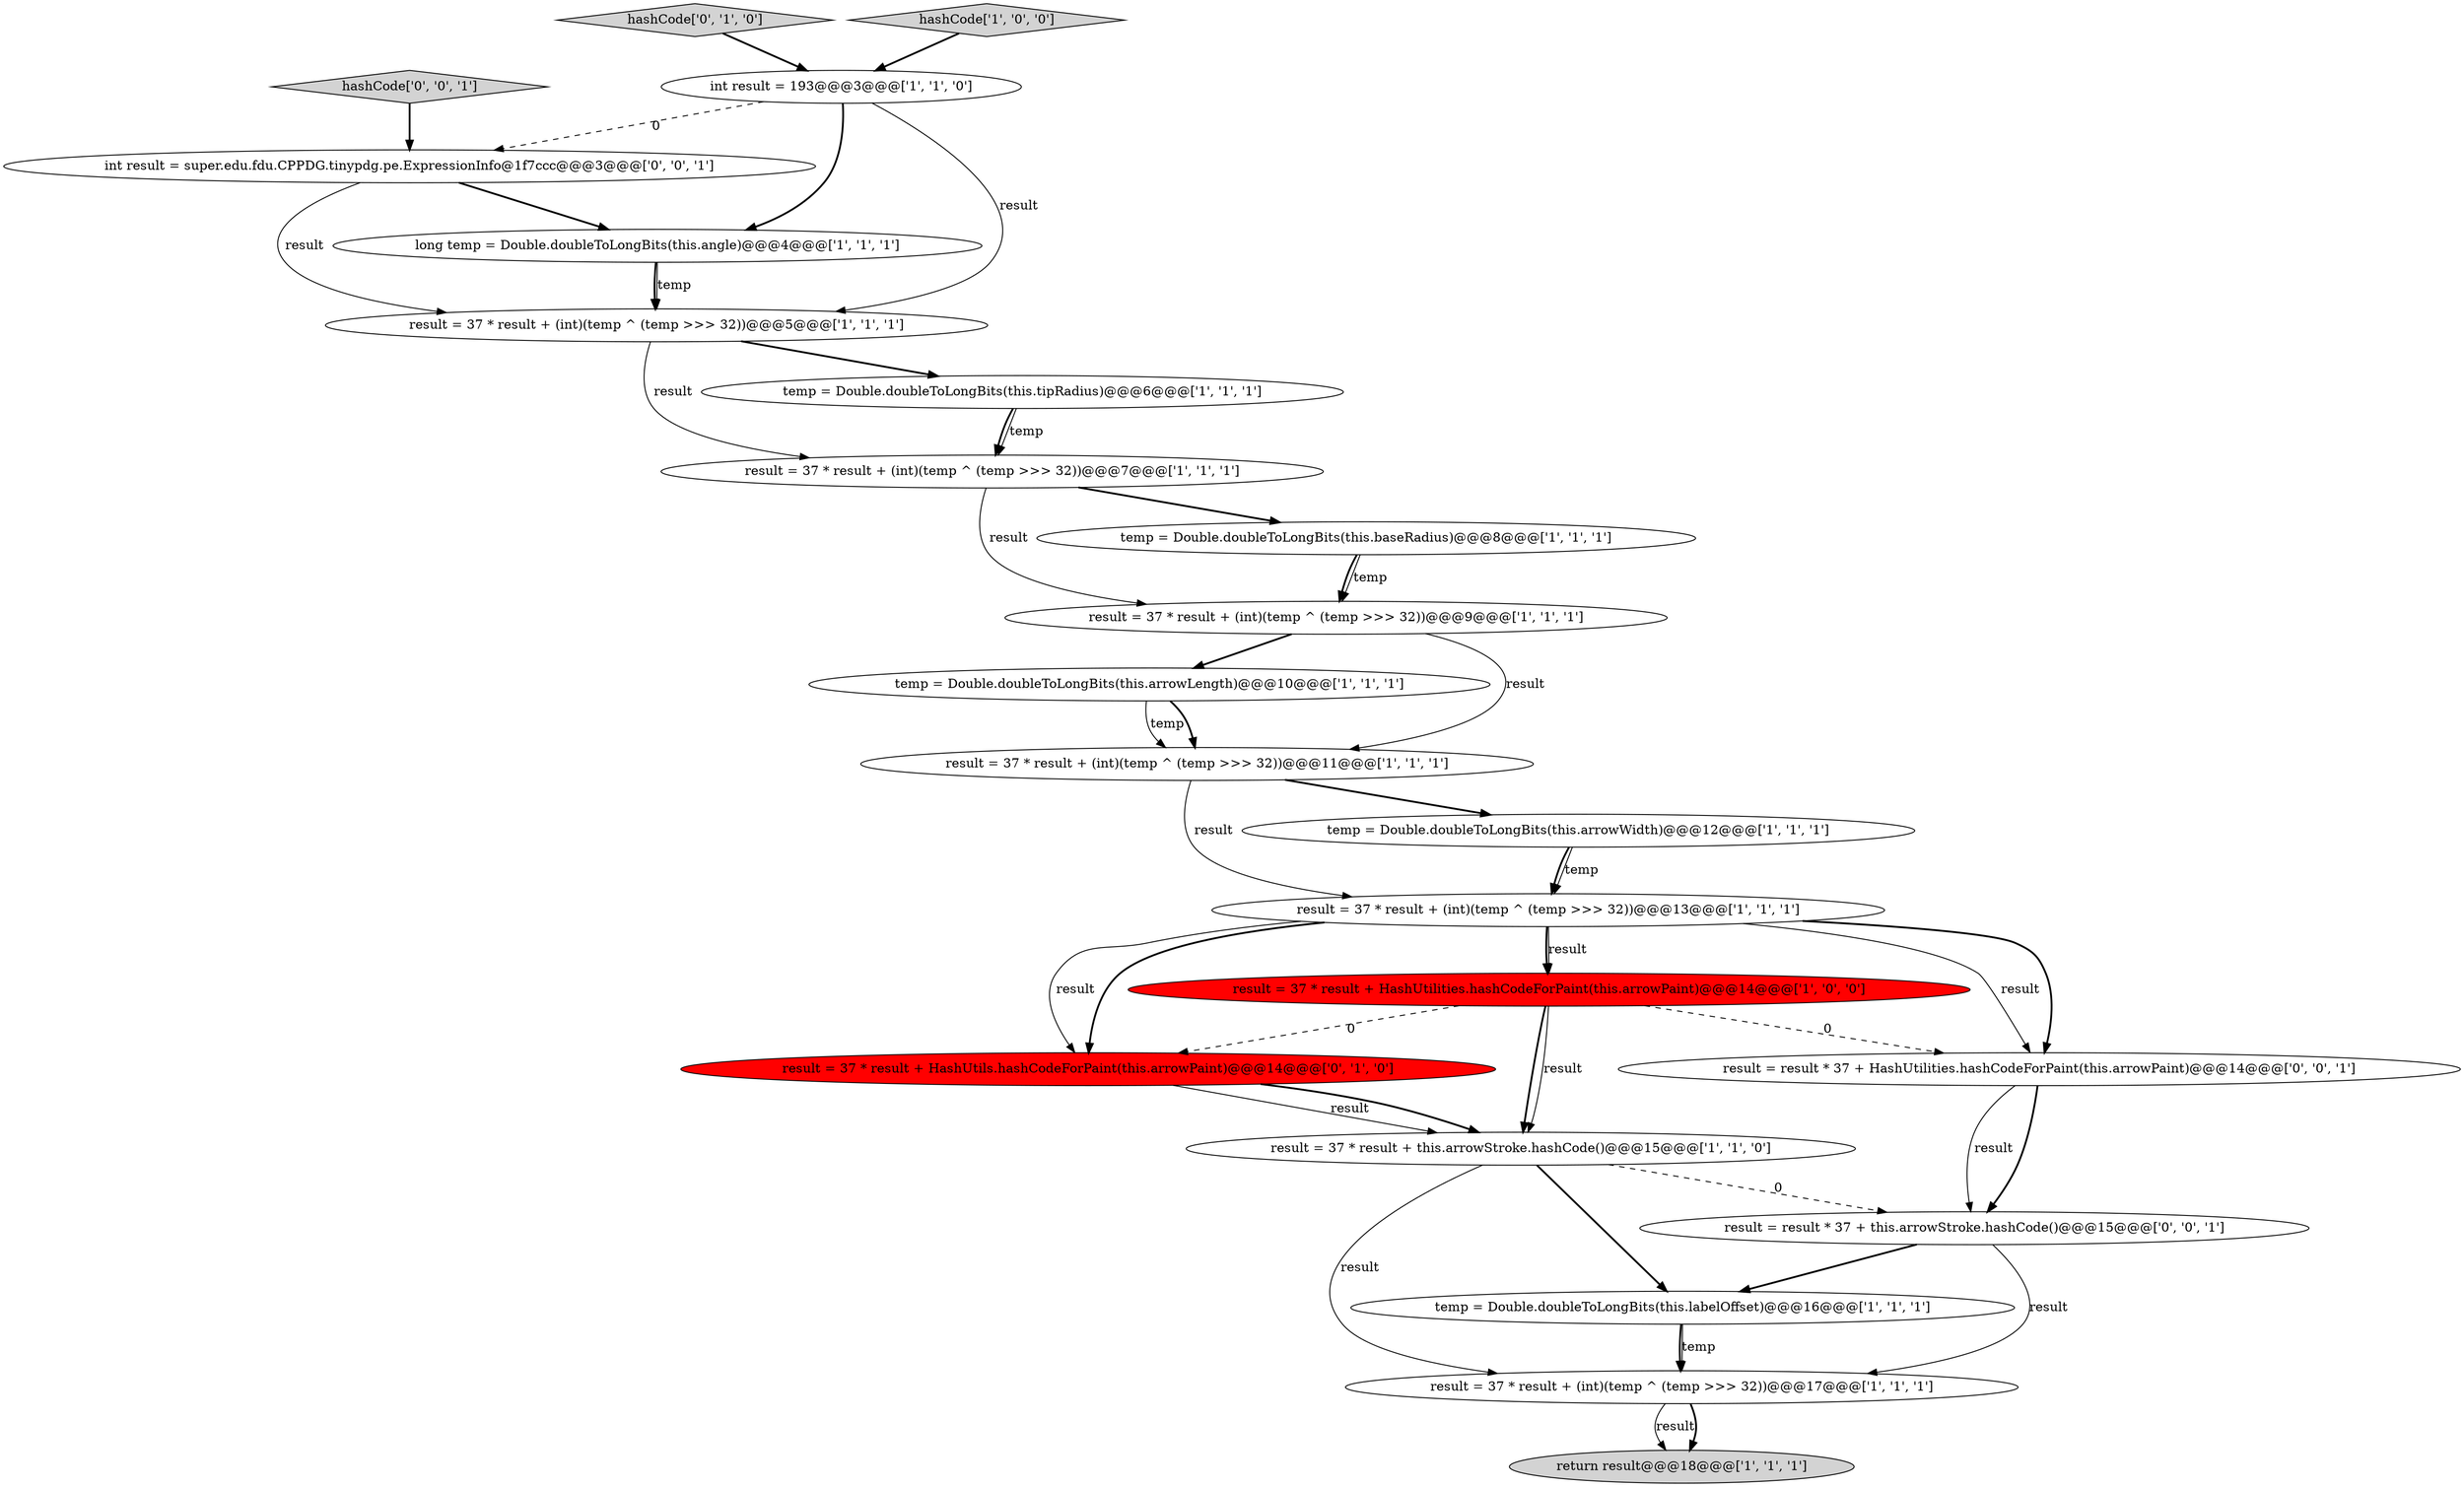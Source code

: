 digraph {
0 [style = filled, label = "result = 37 * result + HashUtilities.hashCodeForPaint(this.arrowPaint)@@@14@@@['1', '0', '0']", fillcolor = red, shape = ellipse image = "AAA1AAABBB1BBB"];
6 [style = filled, label = "temp = Double.doubleToLongBits(this.arrowLength)@@@10@@@['1', '1', '1']", fillcolor = white, shape = ellipse image = "AAA0AAABBB1BBB"];
5 [style = filled, label = "result = 37 * result + this.arrowStroke.hashCode()@@@15@@@['1', '1', '0']", fillcolor = white, shape = ellipse image = "AAA0AAABBB1BBB"];
13 [style = filled, label = "result = 37 * result + (int)(temp ^ (temp >>> 32))@@@11@@@['1', '1', '1']", fillcolor = white, shape = ellipse image = "AAA0AAABBB1BBB"];
21 [style = filled, label = "int result = super.edu.fdu.CPPDG.tinypdg.pe.ExpressionInfo@1f7ccc@@@3@@@['0', '0', '1']", fillcolor = white, shape = ellipse image = "AAA0AAABBB3BBB"];
15 [style = filled, label = "int result = 193@@@3@@@['1', '1', '0']", fillcolor = white, shape = ellipse image = "AAA0AAABBB1BBB"];
9 [style = filled, label = "long temp = Double.doubleToLongBits(this.angle)@@@4@@@['1', '1', '1']", fillcolor = white, shape = ellipse image = "AAA0AAABBB1BBB"];
14 [style = filled, label = "result = 37 * result + (int)(temp ^ (temp >>> 32))@@@13@@@['1', '1', '1']", fillcolor = white, shape = ellipse image = "AAA0AAABBB1BBB"];
22 [style = filled, label = "hashCode['0', '0', '1']", fillcolor = lightgray, shape = diamond image = "AAA0AAABBB3BBB"];
2 [style = filled, label = "result = 37 * result + (int)(temp ^ (temp >>> 32))@@@17@@@['1', '1', '1']", fillcolor = white, shape = ellipse image = "AAA0AAABBB1BBB"];
7 [style = filled, label = "result = 37 * result + (int)(temp ^ (temp >>> 32))@@@5@@@['1', '1', '1']", fillcolor = white, shape = ellipse image = "AAA0AAABBB1BBB"];
17 [style = filled, label = "result = 37 * result + HashUtils.hashCodeForPaint(this.arrowPaint)@@@14@@@['0', '1', '0']", fillcolor = red, shape = ellipse image = "AAA1AAABBB2BBB"];
3 [style = filled, label = "result = 37 * result + (int)(temp ^ (temp >>> 32))@@@7@@@['1', '1', '1']", fillcolor = white, shape = ellipse image = "AAA0AAABBB1BBB"];
20 [style = filled, label = "result = result * 37 + this.arrowStroke.hashCode()@@@15@@@['0', '0', '1']", fillcolor = white, shape = ellipse image = "AAA0AAABBB3BBB"];
8 [style = filled, label = "result = 37 * result + (int)(temp ^ (temp >>> 32))@@@9@@@['1', '1', '1']", fillcolor = white, shape = ellipse image = "AAA0AAABBB1BBB"];
12 [style = filled, label = "temp = Double.doubleToLongBits(this.labelOffset)@@@16@@@['1', '1', '1']", fillcolor = white, shape = ellipse image = "AAA0AAABBB1BBB"];
1 [style = filled, label = "temp = Double.doubleToLongBits(this.baseRadius)@@@8@@@['1', '1', '1']", fillcolor = white, shape = ellipse image = "AAA0AAABBB1BBB"];
4 [style = filled, label = "return result@@@18@@@['1', '1', '1']", fillcolor = lightgray, shape = ellipse image = "AAA0AAABBB1BBB"];
18 [style = filled, label = "hashCode['0', '1', '0']", fillcolor = lightgray, shape = diamond image = "AAA0AAABBB2BBB"];
10 [style = filled, label = "hashCode['1', '0', '0']", fillcolor = lightgray, shape = diamond image = "AAA0AAABBB1BBB"];
16 [style = filled, label = "temp = Double.doubleToLongBits(this.tipRadius)@@@6@@@['1', '1', '1']", fillcolor = white, shape = ellipse image = "AAA0AAABBB1BBB"];
19 [style = filled, label = "result = result * 37 + HashUtilities.hashCodeForPaint(this.arrowPaint)@@@14@@@['0', '0', '1']", fillcolor = white, shape = ellipse image = "AAA0AAABBB3BBB"];
11 [style = filled, label = "temp = Double.doubleToLongBits(this.arrowWidth)@@@12@@@['1', '1', '1']", fillcolor = white, shape = ellipse image = "AAA0AAABBB1BBB"];
9->7 [style = solid, label="temp"];
16->3 [style = bold, label=""];
17->5 [style = solid, label="result"];
21->7 [style = solid, label="result"];
17->5 [style = bold, label=""];
15->7 [style = solid, label="result"];
1->8 [style = bold, label=""];
10->15 [style = bold, label=""];
2->4 [style = solid, label="result"];
3->1 [style = bold, label=""];
11->14 [style = bold, label=""];
3->8 [style = solid, label="result"];
0->19 [style = dashed, label="0"];
5->2 [style = solid, label="result"];
19->20 [style = bold, label=""];
13->14 [style = solid, label="result"];
18->15 [style = bold, label=""];
22->21 [style = bold, label=""];
6->13 [style = solid, label="temp"];
15->21 [style = dashed, label="0"];
14->17 [style = bold, label=""];
14->19 [style = bold, label=""];
8->6 [style = bold, label=""];
16->3 [style = solid, label="temp"];
11->14 [style = solid, label="temp"];
9->7 [style = bold, label=""];
2->4 [style = bold, label=""];
13->11 [style = bold, label=""];
0->17 [style = dashed, label="0"];
8->13 [style = solid, label="result"];
7->3 [style = solid, label="result"];
5->20 [style = dashed, label="0"];
12->2 [style = solid, label="temp"];
12->2 [style = bold, label=""];
21->9 [style = bold, label=""];
14->0 [style = bold, label=""];
5->12 [style = bold, label=""];
20->2 [style = solid, label="result"];
15->9 [style = bold, label=""];
6->13 [style = bold, label=""];
0->5 [style = solid, label="result"];
7->16 [style = bold, label=""];
20->12 [style = bold, label=""];
14->0 [style = solid, label="result"];
1->8 [style = solid, label="temp"];
14->17 [style = solid, label="result"];
14->19 [style = solid, label="result"];
19->20 [style = solid, label="result"];
0->5 [style = bold, label=""];
}
